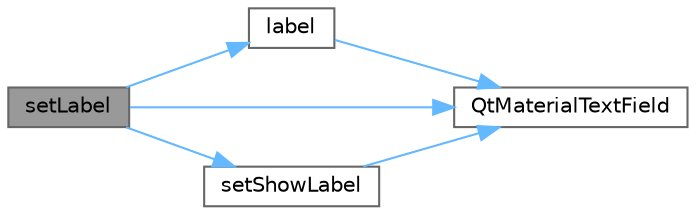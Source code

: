digraph "setLabel"
{
 // LATEX_PDF_SIZE
  bgcolor="transparent";
  edge [fontname=Helvetica,fontsize=10,labelfontname=Helvetica,labelfontsize=10];
  node [fontname=Helvetica,fontsize=10,shape=box,height=0.2,width=0.4];
  rankdir="LR";
  Node1 [id="Node000001",label="setLabel",height=0.2,width=0.4,color="gray40", fillcolor="grey60", style="filled", fontcolor="black",tooltip="设置标签文本"];
  Node1 -> Node2 [id="edge1_Node000001_Node000002",color="steelblue1",style="solid",tooltip=" "];
  Node2 [id="Node000002",label="label",height=0.2,width=0.4,color="grey40", fillcolor="white", style="filled",URL="$class_qt_material_text_field.html#abd7e9beb493b77354cce6ca58144ee0d",tooltip="获取标签文本"];
  Node2 -> Node3 [id="edge2_Node000002_Node000003",color="steelblue1",style="solid",tooltip=" "];
  Node3 [id="Node000003",label="QtMaterialTextField",height=0.2,width=0.4,color="grey40", fillcolor="white", style="filled",URL="$class_qt_material_text_field.html#a30bf795680f8692812bf52b390e1eb0d",tooltip="构造函数，初始化文本输入框"];
  Node1 -> Node3 [id="edge3_Node000001_Node000003",color="steelblue1",style="solid",tooltip=" "];
  Node1 -> Node4 [id="edge4_Node000001_Node000004",color="steelblue1",style="solid",tooltip=" "];
  Node4 [id="Node000004",label="setShowLabel",height=0.2,width=0.4,color="grey40", fillcolor="white", style="filled",URL="$class_qt_material_text_field.html#a2c9dd09773f5488d4e140f5fb4ea781e",tooltip="设置是否显示标签"];
  Node4 -> Node3 [id="edge5_Node000004_Node000003",color="steelblue1",style="solid",tooltip=" "];
}
